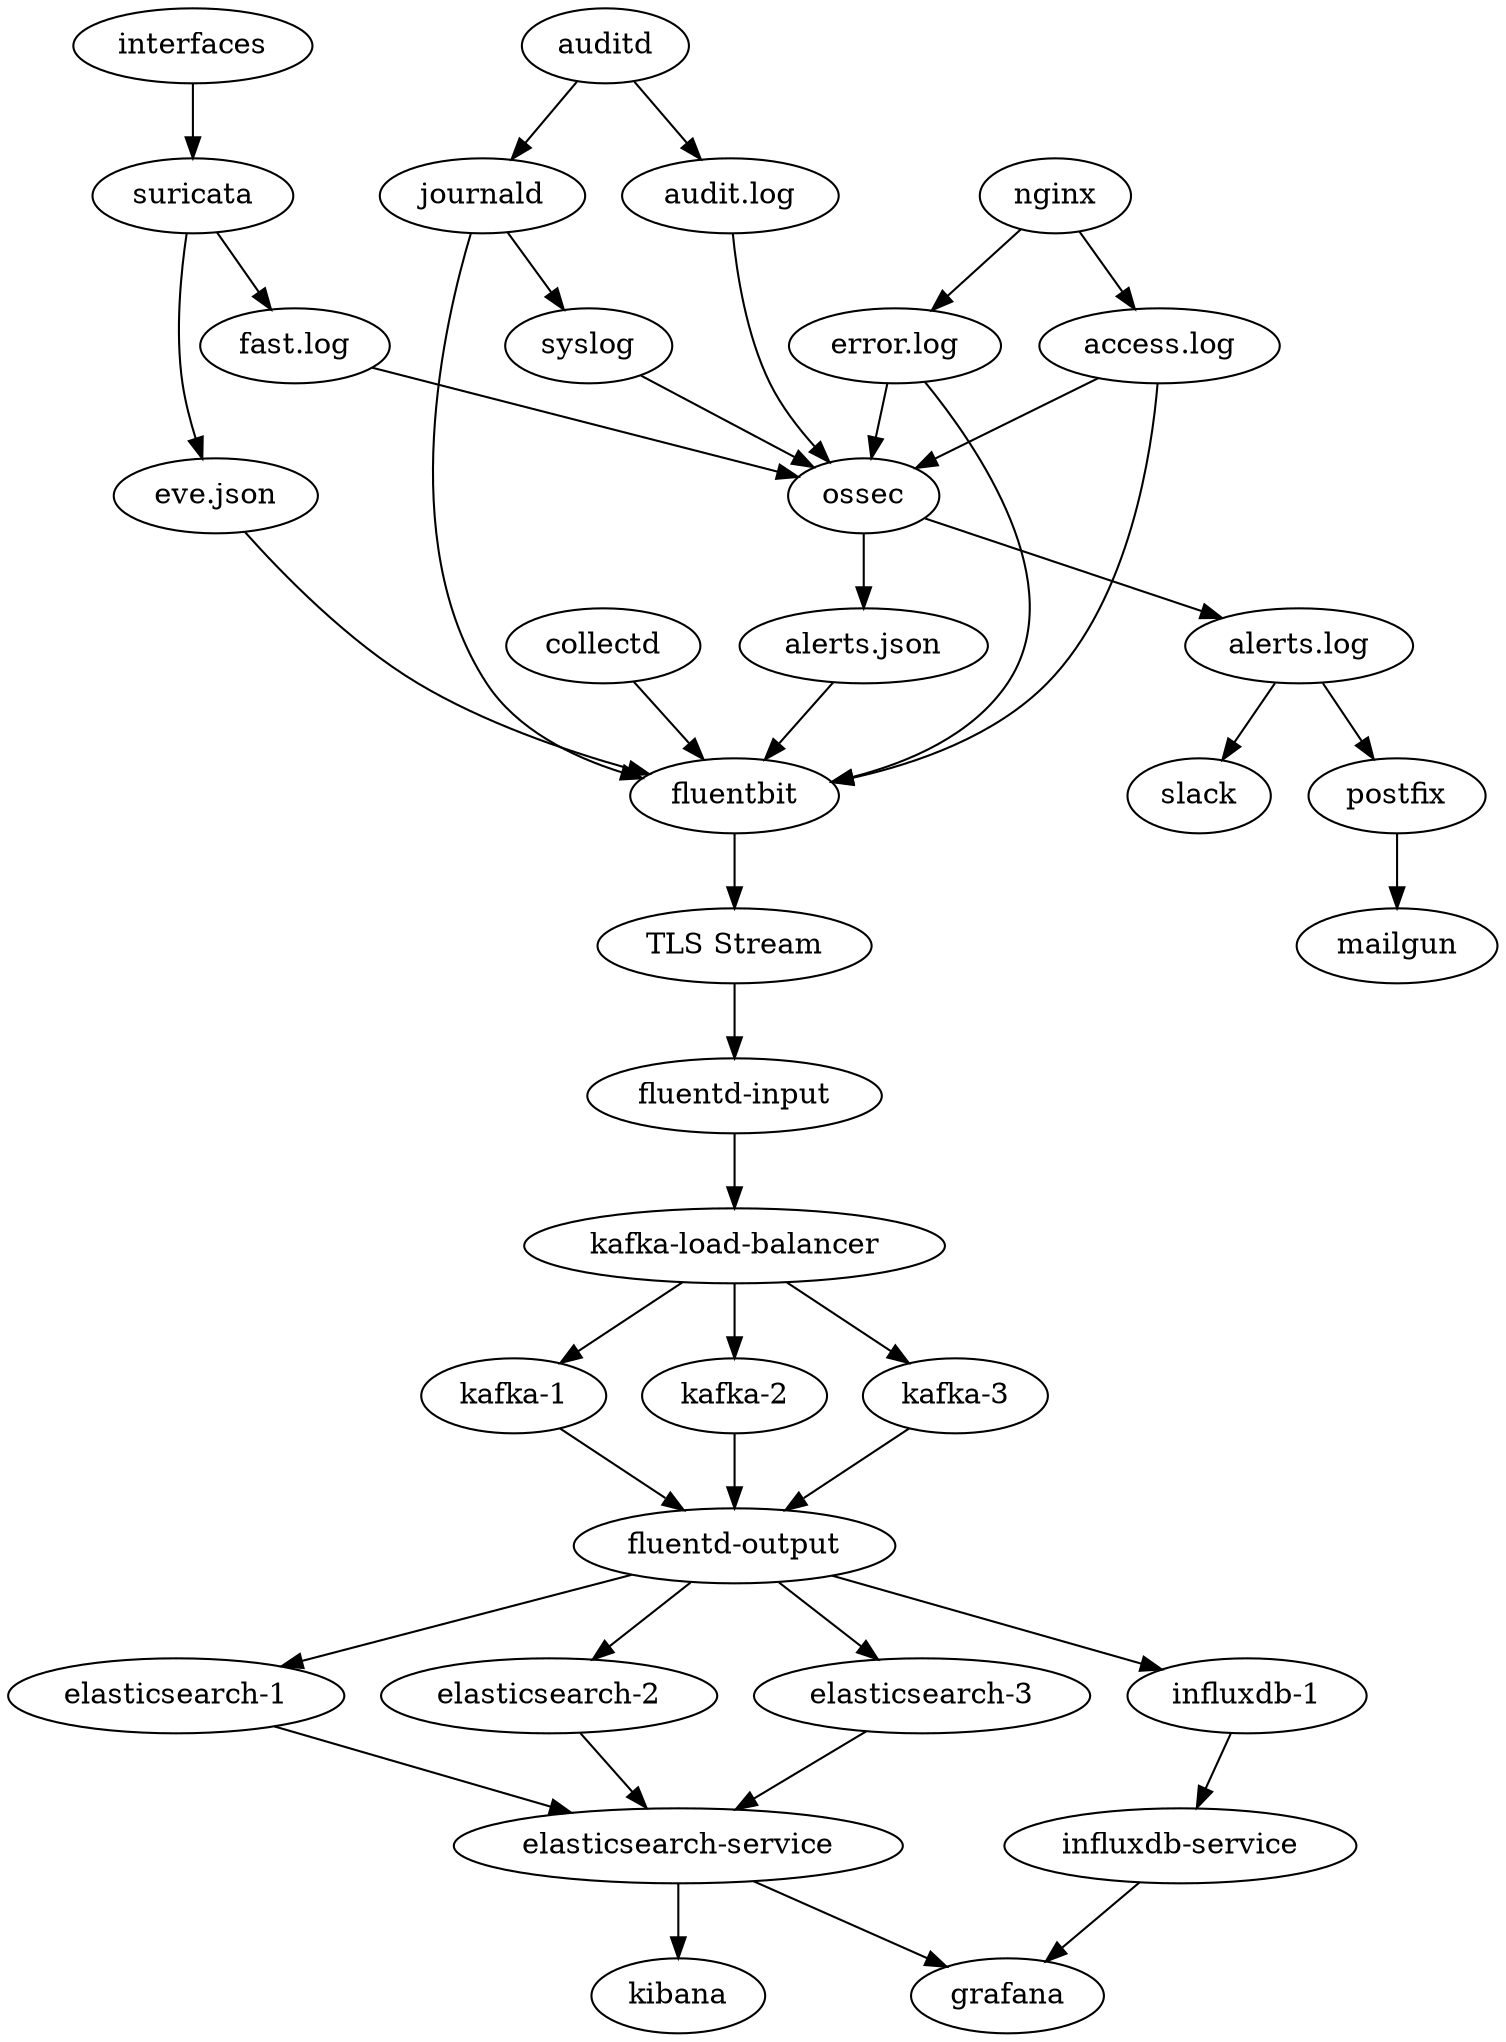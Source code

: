 digraph system {

    ## System Monitoring
    "collectd" -> "fluentbit"

    ## Suricata pieces
    "interfaces" -> "suricata"
    "suricata" -> "eve.json"
    "suricata" -> "fast.log"
    "eve.json" -> "fluentbit"
    "fast.log" -> "ossec"

    ## Nginx pieces
    "nginx" -> "access.log"
    "access.log" -> "fluentbit"
    "error.log" -> "fluentbit"
    "nginx" -> "error.log"
    "access.log" -> "ossec"
    "error.log" -> "ossec"

    ## Audit logs
    "auditd" -> "journald"
    "auditd" -> "audit.log"
    "audit.log" -> "ossec"
    "journald" -> "fluentbit"

    ## Syslog
    "journald" -> "syslog"
    "syslog" -> "ossec"

    ## Ossec outputs to the alert streams
    "ossec" -> "alerts.json"
    "ossec" -> "alerts.log"
    "alerts.log" -> "slack"
    "alerts.log" -> "postfix"
    "postfix" -> "mailgun"
    "alerts.json" -> "fluentbit"
    "fluentbit" -> "TLS Stream"

    ## The backend, typically a docker box/K8s cluster
    "TLS Stream" -> "fluentd-input"
    "fluentd-input" -> "kafka-load-balancer"
    "kafka-load-balancer" -> "kafka-1"
    "kafka-load-balancer" -> "kafka-2"
    "kafka-load-balancer" -> "kafka-3"
    "kafka-1" -> "fluentd-output"
    "kafka-2" -> "fluentd-output"
    "kafka-3" -> "fluentd-output"

    "fluentd-output" -> "elasticsearch-1"
    "fluentd-output" -> "elasticsearch-2"
    "fluentd-output" -> "elasticsearch-3"
    "fluentd-output" -> "influxdb-1"
    "influxdb-1" -> "influxdb-service"
    "elasticsearch-1" -> "elasticsearch-service"
    "elasticsearch-2" -> "elasticsearch-service"
    "elasticsearch-3" -> "elasticsearch-service"

    "elasticsearch-service" -> "kibana"
    "elasticsearch-service" -> "grafana"
    "influxdb-service" -> "grafana"
}